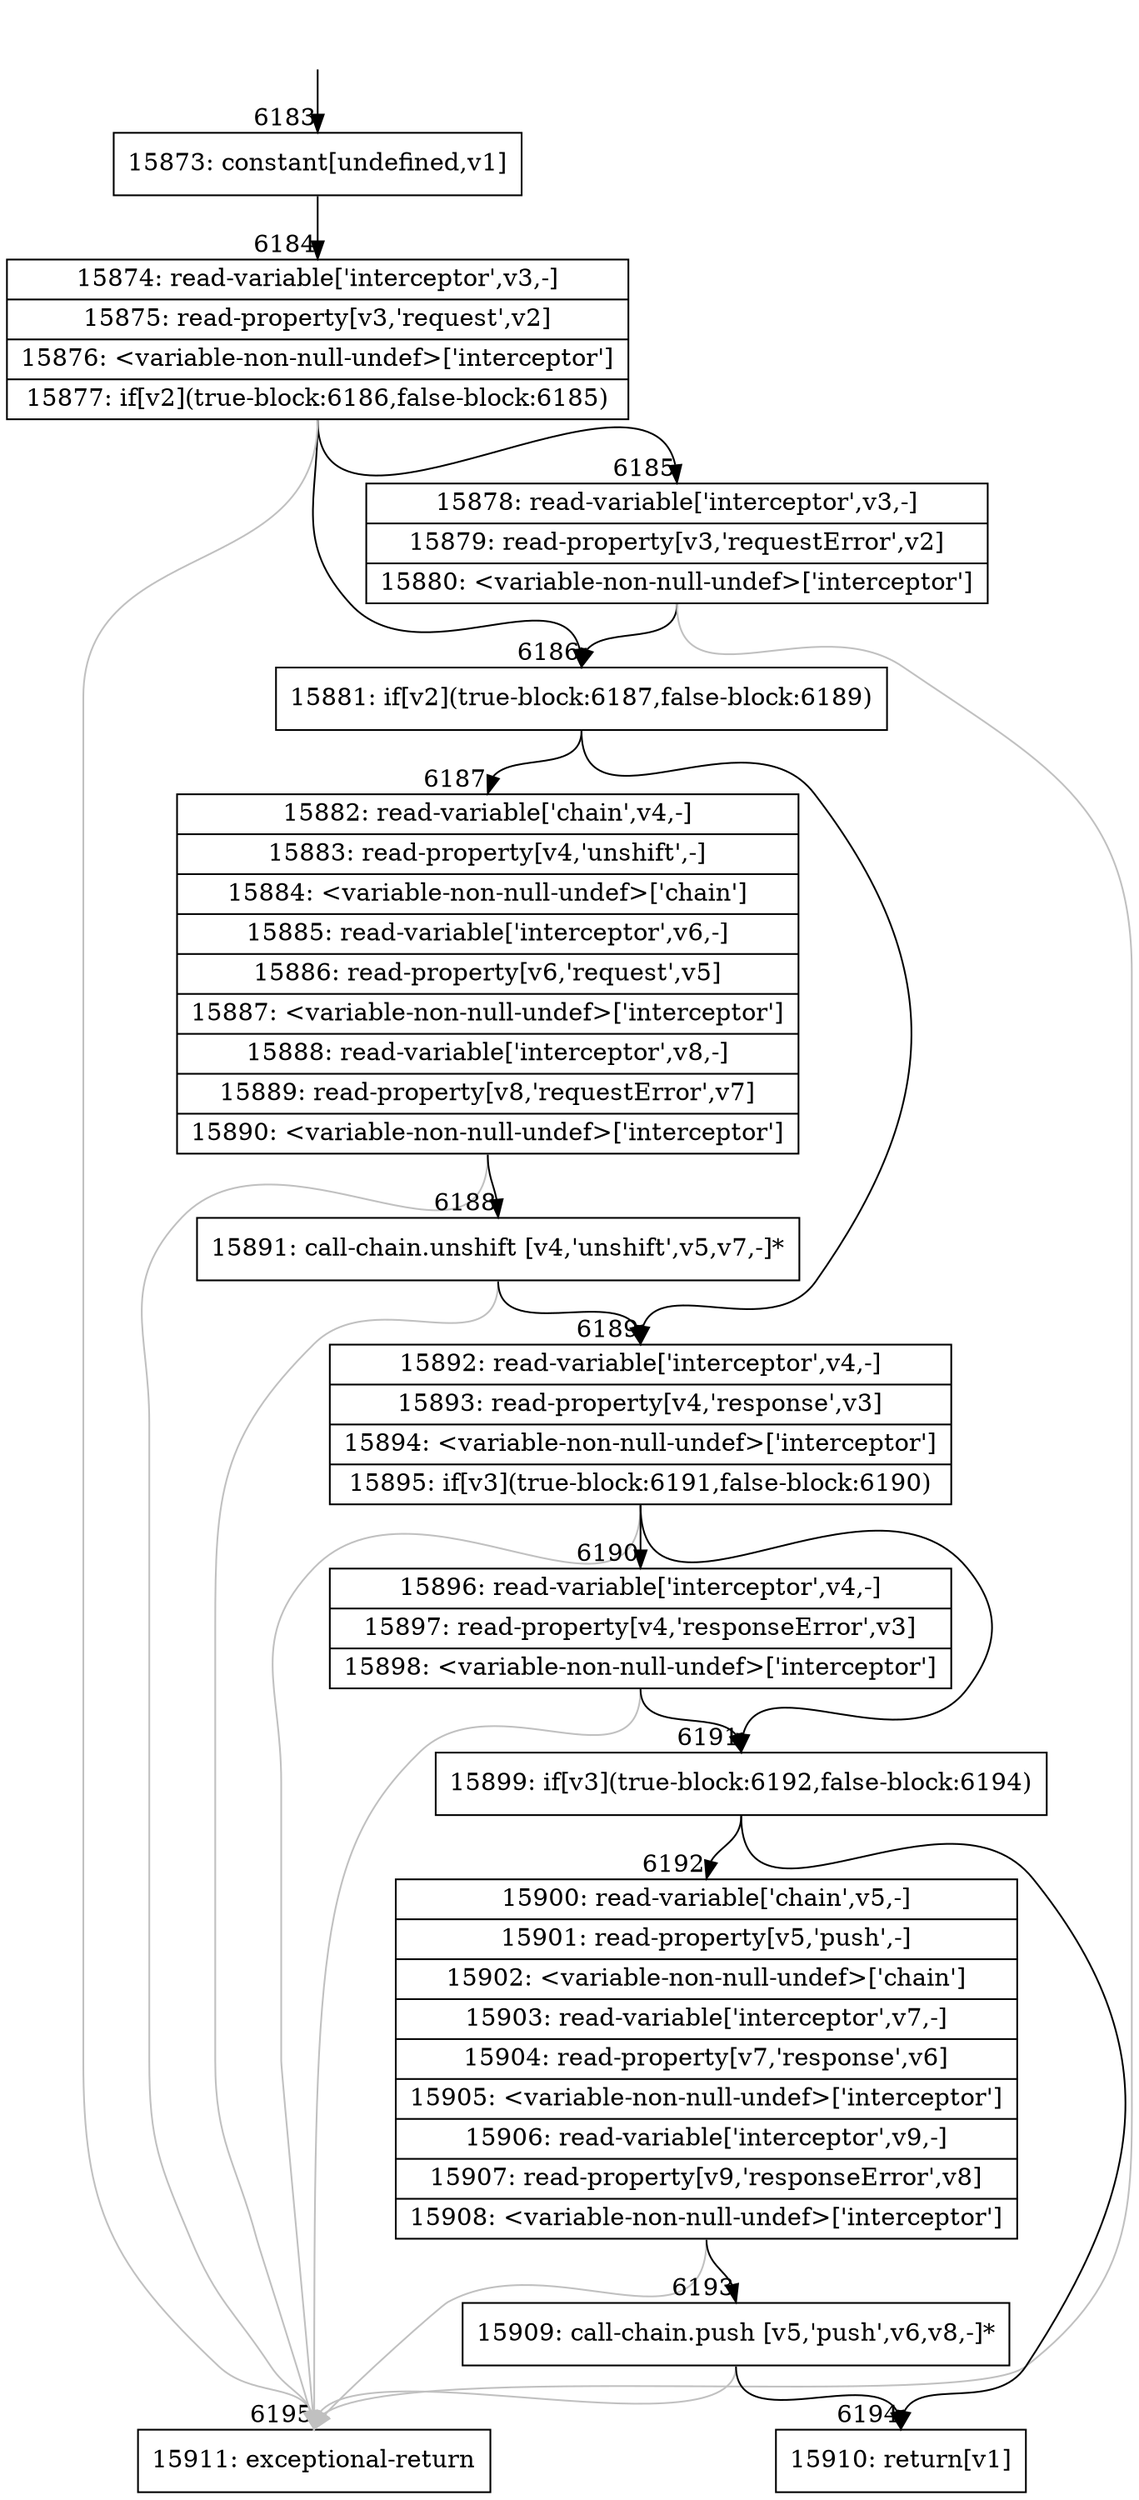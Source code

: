 digraph {
rankdir="TD"
BB_entry464[shape=none,label=""];
BB_entry464 -> BB6183 [tailport=s, headport=n, headlabel="    6183"]
BB6183 [shape=record label="{15873: constant[undefined,v1]}" ] 
BB6183 -> BB6184 [tailport=s, headport=n, headlabel="      6184"]
BB6184 [shape=record label="{15874: read-variable['interceptor',v3,-]|15875: read-property[v3,'request',v2]|15876: \<variable-non-null-undef\>['interceptor']|15877: if[v2](true-block:6186,false-block:6185)}" ] 
BB6184 -> BB6186 [tailport=s, headport=n, headlabel="      6186"]
BB6184 -> BB6185 [tailport=s, headport=n, headlabel="      6185"]
BB6184 -> BB6195 [tailport=s, headport=n, color=gray, headlabel="      6195"]
BB6185 [shape=record label="{15878: read-variable['interceptor',v3,-]|15879: read-property[v3,'requestError',v2]|15880: \<variable-non-null-undef\>['interceptor']}" ] 
BB6185 -> BB6186 [tailport=s, headport=n]
BB6185 -> BB6195 [tailport=s, headport=n, color=gray]
BB6186 [shape=record label="{15881: if[v2](true-block:6187,false-block:6189)}" ] 
BB6186 -> BB6187 [tailport=s, headport=n, headlabel="      6187"]
BB6186 -> BB6189 [tailport=s, headport=n, headlabel="      6189"]
BB6187 [shape=record label="{15882: read-variable['chain',v4,-]|15883: read-property[v4,'unshift',-]|15884: \<variable-non-null-undef\>['chain']|15885: read-variable['interceptor',v6,-]|15886: read-property[v6,'request',v5]|15887: \<variable-non-null-undef\>['interceptor']|15888: read-variable['interceptor',v8,-]|15889: read-property[v8,'requestError',v7]|15890: \<variable-non-null-undef\>['interceptor']}" ] 
BB6187 -> BB6188 [tailport=s, headport=n, headlabel="      6188"]
BB6187 -> BB6195 [tailport=s, headport=n, color=gray]
BB6188 [shape=record label="{15891: call-chain.unshift [v4,'unshift',v5,v7,-]*}" ] 
BB6188 -> BB6189 [tailport=s, headport=n]
BB6188 -> BB6195 [tailport=s, headport=n, color=gray]
BB6189 [shape=record label="{15892: read-variable['interceptor',v4,-]|15893: read-property[v4,'response',v3]|15894: \<variable-non-null-undef\>['interceptor']|15895: if[v3](true-block:6191,false-block:6190)}" ] 
BB6189 -> BB6191 [tailport=s, headport=n, headlabel="      6191"]
BB6189 -> BB6190 [tailport=s, headport=n, headlabel="      6190"]
BB6189 -> BB6195 [tailport=s, headport=n, color=gray]
BB6190 [shape=record label="{15896: read-variable['interceptor',v4,-]|15897: read-property[v4,'responseError',v3]|15898: \<variable-non-null-undef\>['interceptor']}" ] 
BB6190 -> BB6191 [tailport=s, headport=n]
BB6190 -> BB6195 [tailport=s, headport=n, color=gray]
BB6191 [shape=record label="{15899: if[v3](true-block:6192,false-block:6194)}" ] 
BB6191 -> BB6192 [tailport=s, headport=n, headlabel="      6192"]
BB6191 -> BB6194 [tailport=s, headport=n, headlabel="      6194"]
BB6192 [shape=record label="{15900: read-variable['chain',v5,-]|15901: read-property[v5,'push',-]|15902: \<variable-non-null-undef\>['chain']|15903: read-variable['interceptor',v7,-]|15904: read-property[v7,'response',v6]|15905: \<variable-non-null-undef\>['interceptor']|15906: read-variable['interceptor',v9,-]|15907: read-property[v9,'responseError',v8]|15908: \<variable-non-null-undef\>['interceptor']}" ] 
BB6192 -> BB6193 [tailport=s, headport=n, headlabel="      6193"]
BB6192 -> BB6195 [tailport=s, headport=n, color=gray]
BB6193 [shape=record label="{15909: call-chain.push [v5,'push',v6,v8,-]*}" ] 
BB6193 -> BB6194 [tailport=s, headport=n]
BB6193 -> BB6195 [tailport=s, headport=n, color=gray]
BB6194 [shape=record label="{15910: return[v1]}" ] 
BB6195 [shape=record label="{15911: exceptional-return}" ] 
//#$~ 10059
}
